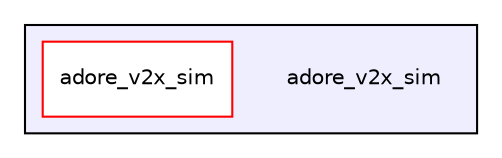 digraph "/home/fascar/temp/adore/adore_v2x_sim" {
  compound=true
  node [ fontsize="10", fontname="Helvetica"];
  edge [ labelfontsize="10", labelfontname="Helvetica"];
  subgraph clusterdir_d7845456ba05b54610504e59f5cbec5c {
    graph [ bgcolor="#eeeeff", pencolor="black", label="" URL="dir_d7845456ba05b54610504e59f5cbec5c.html"];
    dir_d7845456ba05b54610504e59f5cbec5c [shape=plaintext label="adore_v2x_sim"];
  dir_e82384d412999b08910577e97a2c1b1d [shape=box label="adore_v2x_sim" fillcolor="white" style="filled" color="red" URL="dir_e82384d412999b08910577e97a2c1b1d.html"];
  }
}
